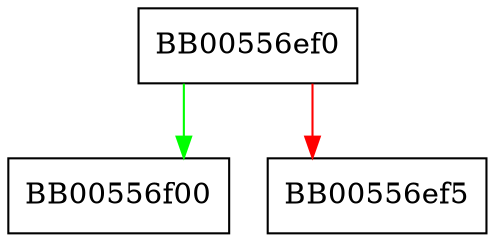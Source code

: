 digraph OSSL_CMP_CTX_get_certConf_cb_arg {
  node [shape="box"];
  graph [splines=ortho];
  BB00556ef0 -> BB00556f00 [color="green"];
  BB00556ef0 -> BB00556ef5 [color="red"];
}